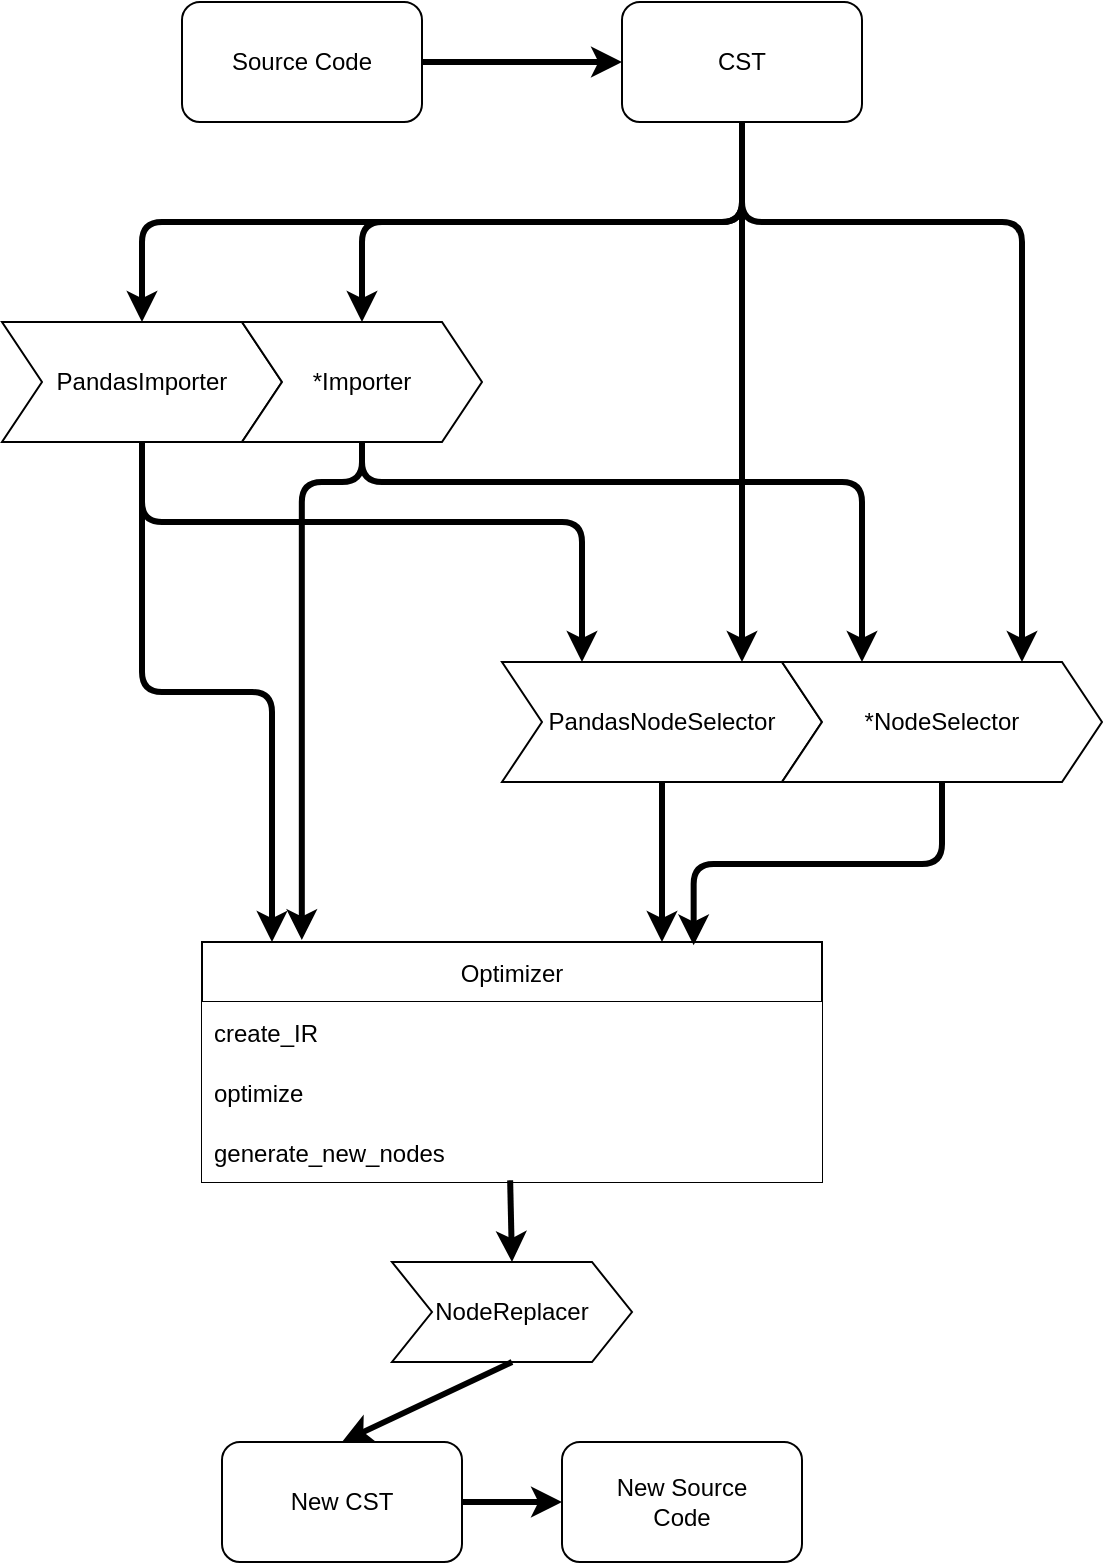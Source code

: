<mxfile>
    <diagram id="06E21WlrBMtRD4gH20Ht" name="Page-1">
        <mxGraphModel dx="1106" dy="726" grid="1" gridSize="10" guides="1" tooltips="1" connect="1" arrows="1" fold="1" page="1" pageScale="1" pageWidth="850" pageHeight="1100" background="#ffffff" math="0" shadow="0">
            <root>
                <mxCell id="0"/>
                <mxCell id="1" parent="0"/>
                <mxCell id="10" value="PandasImporter" style="shape=step;perimeter=stepPerimeter;whiteSpace=wrap;html=1;fixedSize=1;fillColor=default;" parent="1" vertex="1">
                    <mxGeometry x="170" y="380" width="140" height="60" as="geometry"/>
                </mxCell>
                <mxCell id="11" value="NodeReplacer" style="shape=step;perimeter=stepPerimeter;whiteSpace=wrap;html=1;fixedSize=1;" vertex="1" parent="1">
                    <mxGeometry x="365" y="850" width="120" height="50" as="geometry"/>
                </mxCell>
                <mxCell id="12" value="Optimizer" style="swimlane;fontStyle=0;childLayout=stackLayout;horizontal=1;startSize=30;horizontalStack=0;resizeParent=1;resizeParentMax=0;resizeLast=0;collapsible=1;marginBottom=0;" vertex="1" parent="1">
                    <mxGeometry x="270" y="690" width="310" height="120" as="geometry">
                        <mxRectangle x="990" y="470" width="80" height="30" as="alternateBounds"/>
                    </mxGeometry>
                </mxCell>
                <mxCell id="13" value="create_IR" style="text;strokeColor=none;fillColor=default;align=left;verticalAlign=middle;spacingLeft=4;spacingRight=4;overflow=hidden;points=[[0,0.5],[1,0.5]];portConstraint=eastwest;rotatable=0;" vertex="1" parent="12">
                    <mxGeometry y="30" width="310" height="30" as="geometry"/>
                </mxCell>
                <mxCell id="14" value="optimize" style="text;strokeColor=none;fillColor=default;align=left;verticalAlign=middle;spacingLeft=4;spacingRight=4;overflow=hidden;points=[[0,0.5],[1,0.5]];portConstraint=eastwest;rotatable=0;" vertex="1" parent="12">
                    <mxGeometry y="60" width="310" height="30" as="geometry"/>
                </mxCell>
                <mxCell id="15" value="generate_new_nodes" style="text;strokeColor=none;fillColor=default;align=left;verticalAlign=middle;spacingLeft=4;spacingRight=4;overflow=hidden;points=[[0,0.5],[1,0.5]];portConstraint=eastwest;rotatable=0;" vertex="1" parent="12">
                    <mxGeometry y="90" width="310" height="30" as="geometry"/>
                </mxCell>
                <mxCell id="16" value="PandasNodeSelector" style="shape=step;perimeter=stepPerimeter;whiteSpace=wrap;html=1;fixedSize=1;" vertex="1" parent="1">
                    <mxGeometry x="420" y="550" width="160" height="60" as="geometry"/>
                </mxCell>
                <mxCell id="20" value="*Importer" style="shape=step;perimeter=stepPerimeter;whiteSpace=wrap;html=1;fixedSize=1;gradientColor=none;" vertex="1" parent="1">
                    <mxGeometry x="290" y="380" width="120" height="60" as="geometry"/>
                </mxCell>
                <mxCell id="21" value="*NodeSelector" style="shape=step;perimeter=stepPerimeter;whiteSpace=wrap;html=1;fixedSize=1;gradientColor=none;" vertex="1" parent="1">
                    <mxGeometry x="560" y="550" width="160" height="60" as="geometry"/>
                </mxCell>
                <mxCell id="24" value="CST" style="rounded=1;whiteSpace=wrap;html=1;" vertex="1" parent="1">
                    <mxGeometry x="480" y="220" width="120" height="60" as="geometry"/>
                </mxCell>
                <mxCell id="34" value="New Source&lt;br&gt;Code" style="rounded=1;whiteSpace=wrap;html=1;" vertex="1" parent="1">
                    <mxGeometry x="450" y="940" width="120" height="60" as="geometry"/>
                </mxCell>
                <mxCell id="62" value="" style="edgeStyle=elbowEdgeStyle;elbow=vertical;endArrow=classic;html=1;entryX=0.793;entryY=0.014;entryDx=0;entryDy=0;exitX=0.5;exitY=1;exitDx=0;exitDy=0;entryPerimeter=0;strokeWidth=3;strokeColor=#000000;" edge="1" parent="1" source="21" target="12">
                    <mxGeometry width="50" height="50" relative="1" as="geometry">
                        <mxPoint x="540" y="650" as="sourcePoint"/>
                        <mxPoint x="590" y="600" as="targetPoint"/>
                    </mxGeometry>
                </mxCell>
                <mxCell id="63" value="" style="edgeStyle=elbowEdgeStyle;elbow=vertical;endArrow=classic;html=1;exitX=0.5;exitY=1;exitDx=0;exitDy=0;entryX=0.5;entryY=0;entryDx=0;entryDy=0;strokeWidth=3;strokeColor=#000000;" edge="1" parent="1" source="24" target="10">
                    <mxGeometry width="50" height="50" relative="1" as="geometry">
                        <mxPoint x="530" y="370" as="sourcePoint"/>
                        <mxPoint x="580" y="320" as="targetPoint"/>
                    </mxGeometry>
                </mxCell>
                <mxCell id="64" value="" style="edgeStyle=elbowEdgeStyle;elbow=vertical;endArrow=classic;html=1;exitX=0.5;exitY=1;exitDx=0;exitDy=0;entryX=0.5;entryY=0;entryDx=0;entryDy=0;strokeWidth=3;strokeColor=#000000;" edge="1" parent="1" source="24" target="20">
                    <mxGeometry width="50" height="50" relative="1" as="geometry">
                        <mxPoint x="540" y="620" as="sourcePoint"/>
                        <mxPoint x="590" y="570" as="targetPoint"/>
                    </mxGeometry>
                </mxCell>
                <mxCell id="65" value="" style="edgeStyle=elbowEdgeStyle;elbow=vertical;endArrow=classic;html=1;exitX=0.5;exitY=1;exitDx=0;exitDy=0;entryX=0.25;entryY=0;entryDx=0;entryDy=0;strokeWidth=3;strokeColor=#000000;" edge="1" parent="1" source="10" target="16">
                    <mxGeometry width="50" height="50" relative="1" as="geometry">
                        <mxPoint x="540" y="650" as="sourcePoint"/>
                        <mxPoint x="590" y="600" as="targetPoint"/>
                        <Array as="points">
                            <mxPoint x="300" y="480"/>
                        </Array>
                    </mxGeometry>
                </mxCell>
                <mxCell id="66" value="" style="edgeStyle=elbowEdgeStyle;elbow=vertical;endArrow=classic;html=1;exitX=0.5;exitY=1;exitDx=0;exitDy=0;entryX=0.25;entryY=0;entryDx=0;entryDy=0;strokeWidth=3;strokeColor=#000000;" edge="1" parent="1" source="20" target="21">
                    <mxGeometry width="50" height="50" relative="1" as="geometry">
                        <mxPoint x="540" y="650" as="sourcePoint"/>
                        <mxPoint x="590" y="600" as="targetPoint"/>
                        <Array as="points">
                            <mxPoint x="420" y="460"/>
                        </Array>
                    </mxGeometry>
                </mxCell>
                <mxCell id="68" value="" style="edgeStyle=elbowEdgeStyle;elbow=vertical;endArrow=classic;html=1;exitX=0.5;exitY=1;exitDx=0;exitDy=0;entryX=0.75;entryY=0;entryDx=0;entryDy=0;strokeWidth=3;strokeColor=#000000;" edge="1" parent="1" source="24" target="21">
                    <mxGeometry width="50" height="50" relative="1" as="geometry">
                        <mxPoint x="720" y="620" as="sourcePoint"/>
                        <mxPoint x="770" y="570" as="targetPoint"/>
                        <Array as="points">
                            <mxPoint x="610" y="330"/>
                        </Array>
                    </mxGeometry>
                </mxCell>
                <mxCell id="69" value="" style="edgeStyle=elbowEdgeStyle;elbow=vertical;endArrow=classic;html=1;exitX=0.5;exitY=1;exitDx=0;exitDy=0;entryX=0.75;entryY=0;entryDx=0;entryDy=0;strokeWidth=3;strokeColor=#000000;" edge="1" parent="1" source="24" target="16">
                    <mxGeometry width="50" height="50" relative="1" as="geometry">
                        <mxPoint x="720" y="620" as="sourcePoint"/>
                        <mxPoint x="770" y="570" as="targetPoint"/>
                        <Array as="points">
                            <mxPoint x="490" y="350"/>
                        </Array>
                    </mxGeometry>
                </mxCell>
                <mxCell id="71" value="" style="edgeStyle=elbowEdgeStyle;elbow=vertical;endArrow=classic;html=1;exitX=0.5;exitY=1;exitDx=0;exitDy=0;strokeWidth=3;strokeColor=#000000;" edge="1" parent="1" source="10">
                    <mxGeometry width="50" height="50" relative="1" as="geometry">
                        <mxPoint x="170" y="580" as="sourcePoint"/>
                        <mxPoint x="305" y="690" as="targetPoint"/>
                    </mxGeometry>
                </mxCell>
                <mxCell id="72" value="" style="edgeStyle=elbowEdgeStyle;elbow=vertical;endArrow=classic;html=1;exitX=0.5;exitY=1;exitDx=0;exitDy=0;entryX=0.161;entryY=-0.008;entryDx=0;entryDy=0;strokeColor=#000000;strokeWidth=3;entryPerimeter=0;" edge="1" parent="1" source="20" target="12">
                    <mxGeometry width="50" height="50" relative="1" as="geometry">
                        <mxPoint x="720" y="620" as="sourcePoint"/>
                        <mxPoint x="396" y="690" as="targetPoint"/>
                        <Array as="points">
                            <mxPoint x="370" y="460"/>
                        </Array>
                    </mxGeometry>
                </mxCell>
                <mxCell id="73" value="" style="endArrow=classic;html=1;exitX=0.497;exitY=0.972;exitDx=0;exitDy=0;exitPerimeter=0;entryX=0.5;entryY=0;entryDx=0;entryDy=0;strokeWidth=3;strokeColor=#000000;" edge="1" parent="1" source="15" target="11">
                    <mxGeometry width="50" height="50" relative="1" as="geometry">
                        <mxPoint x="720" y="750" as="sourcePoint"/>
                        <mxPoint x="770" y="700" as="targetPoint"/>
                    </mxGeometry>
                </mxCell>
                <mxCell id="74" value="Source Code" style="rounded=1;whiteSpace=wrap;html=1;fillColor=default;" vertex="1" parent="1">
                    <mxGeometry x="260" y="220" width="120" height="60" as="geometry"/>
                </mxCell>
                <mxCell id="75" value="" style="endArrow=classic;html=1;exitX=1;exitY=0.5;exitDx=0;exitDy=0;entryX=0;entryY=0.5;entryDx=0;entryDy=0;strokeWidth=3;strokeColor=#000000;" edge="1" parent="1" source="74" target="24">
                    <mxGeometry width="50" height="50" relative="1" as="geometry">
                        <mxPoint x="620" y="340" as="sourcePoint"/>
                        <mxPoint x="670" y="290" as="targetPoint"/>
                    </mxGeometry>
                </mxCell>
                <mxCell id="76" value="" style="endArrow=classic;html=1;exitX=0.5;exitY=1;exitDx=0;exitDy=0;entryX=0.5;entryY=0;entryDx=0;entryDy=0;strokeWidth=3;strokeColor=#000000;" edge="1" parent="1" source="11" target="78">
                    <mxGeometry width="50" height="50" relative="1" as="geometry">
                        <mxPoint x="620" y="720" as="sourcePoint"/>
                        <mxPoint x="430" y="940" as="targetPoint"/>
                    </mxGeometry>
                </mxCell>
                <mxCell id="77" value="" style="endArrow=classic;html=1;exitX=0.5;exitY=1;exitDx=0;exitDy=0;strokeWidth=3;strokeColor=#000000;" edge="1" parent="1" source="16">
                    <mxGeometry width="50" height="50" relative="1" as="geometry">
                        <mxPoint x="620" y="720" as="sourcePoint"/>
                        <mxPoint x="500" y="690" as="targetPoint"/>
                    </mxGeometry>
                </mxCell>
                <mxCell id="78" value="New CST&lt;br&gt;" style="rounded=1;whiteSpace=wrap;html=1;fillColor=default;" vertex="1" parent="1">
                    <mxGeometry x="280" y="940" width="120" height="60" as="geometry"/>
                </mxCell>
                <mxCell id="79" value="" style="endArrow=classic;html=1;exitX=1;exitY=0.5;exitDx=0;exitDy=0;entryX=0;entryY=0.5;entryDx=0;entryDy=0;strokeColor=#000000;strokeWidth=3;" edge="1" parent="1" source="78" target="34">
                    <mxGeometry width="50" height="50" relative="1" as="geometry">
                        <mxPoint x="570" y="890" as="sourcePoint"/>
                        <mxPoint x="620" y="840" as="targetPoint"/>
                    </mxGeometry>
                </mxCell>
            </root>
        </mxGraphModel>
    </diagram>
</mxfile>
